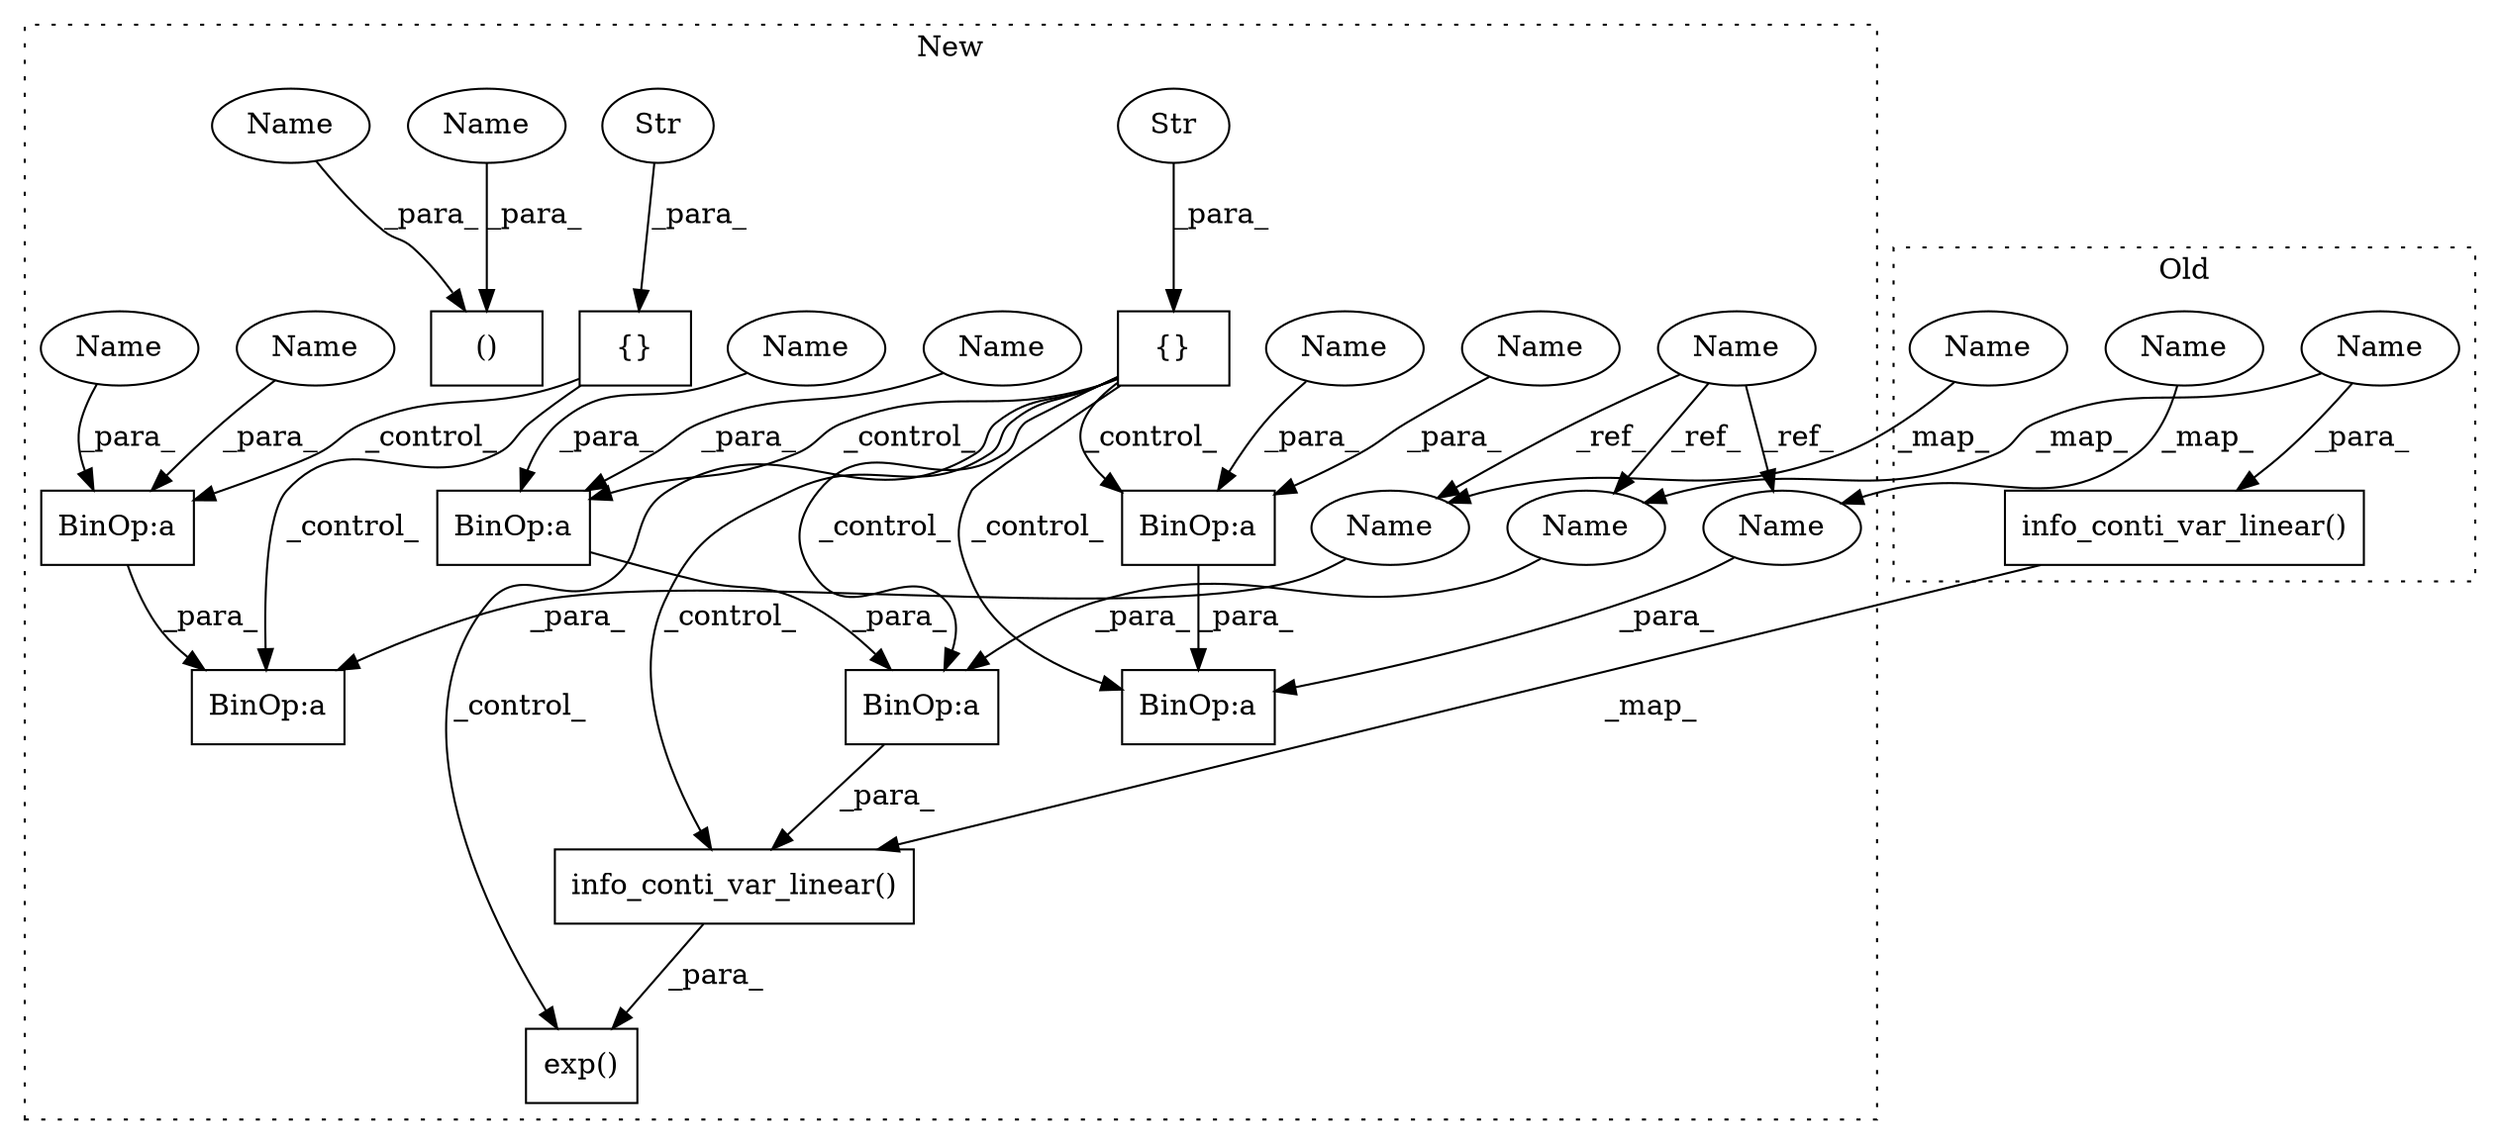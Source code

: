 digraph G {
subgraph cluster0 {
1 [label="info_conti_var_linear()" a="75" s="9449,9477" l="27,1" shape="box"];
19 [label="Name" a="87" s="9476" l="1" shape="ellipse"];
20 [label="Name" a="87" s="9299" l="1" shape="ellipse"];
21 [label="Name" a="87" s="9413" l="1" shape="ellipse"];
label = "Old";
style="dotted";
}
subgraph cluster1 {
2 [label="info_conti_var_linear()" a="75" s="11488,11536" l="27,1" shape="box"];
3 [label="BinOp:a" a="82" s="11526" l="1" shape="box"];
4 [label="BinOp:a" a="82" s="11516" l="1" shape="box"];
5 [label="{}" a="59" s="11340,11361" l="1,0" shape="box"];
6 [label="BinOp:a" a="82" s="11423" l="1" shape="box"];
7 [label="Name" a="87" s="10733" l="1" shape="ellipse"];
8 [label="BinOp:a" a="82" s="11279" l="1" shape="box"];
9 [label="BinOp:a" a="82" s="11289" l="1" shape="box"];
10 [label="BinOp:a" a="82" s="11433" l="1" shape="box"];
11 [label="Str" a="66" s="11355" l="6" shape="ellipse"];
12 [label="{}" a="59" s="11189,11208" l="1,0" shape="box"];
13 [label="Str" a="66" s="11202" l="6" shape="ellipse"];
14 [label="()" a="54" s="10650" l="10" shape="box"];
15 [label="exp()" a="75" s="11478,11537" l="10,1" shape="box"];
16 [label="Name" a="87" s="11515" l="1" shape="ellipse"];
17 [label="Name" a="87" s="11422" l="1" shape="ellipse"];
18 [label="Name" a="87" s="11278" l="1" shape="ellipse"];
22 [label="Name" a="87" s="10642" l="8" shape="ellipse"];
23 [label="Name" a="87" s="11518" l="8" shape="ellipse"];
24 [label="Name" a="87" s="11425" l="8" shape="ellipse"];
25 [label="Name" a="87" s="11281" l="8" shape="ellipse"];
26 [label="Name" a="87" s="11527" l="8" shape="ellipse"];
27 [label="Name" a="87" s="10652" l="8" shape="ellipse"];
28 [label="Name" a="87" s="11290" l="8" shape="ellipse"];
29 [label="Name" a="87" s="11434" l="8" shape="ellipse"];
label = "New";
style="dotted";
}
1 -> 2 [label="_map_"];
2 -> 15 [label="_para_"];
3 -> 4 [label="_para_"];
4 -> 2 [label="_para_"];
5 -> 15 [label="_control_"];
5 -> 6 [label="_control_"];
5 -> 2 [label="_control_"];
5 -> 4 [label="_control_"];
5 -> 3 [label="_control_"];
5 -> 10 [label="_control_"];
7 -> 16 [label="_ref_"];
7 -> 17 [label="_ref_"];
7 -> 18 [label="_ref_"];
9 -> 8 [label="_para_"];
10 -> 6 [label="_para_"];
11 -> 5 [label="_para_"];
12 -> 8 [label="_control_"];
12 -> 9 [label="_control_"];
13 -> 12 [label="_para_"];
16 -> 4 [label="_para_"];
17 -> 6 [label="_para_"];
18 -> 8 [label="_para_"];
19 -> 16 [label="_map_"];
19 -> 1 [label="_para_"];
20 -> 18 [label="_map_"];
21 -> 17 [label="_map_"];
22 -> 14 [label="_para_"];
23 -> 3 [label="_para_"];
24 -> 10 [label="_para_"];
25 -> 9 [label="_para_"];
26 -> 3 [label="_para_"];
27 -> 14 [label="_para_"];
28 -> 9 [label="_para_"];
29 -> 10 [label="_para_"];
}